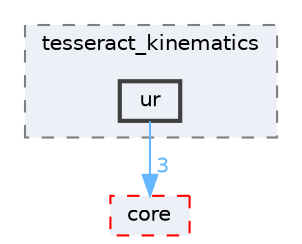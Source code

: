 digraph "tesseract_kinematics/ur/include/tesseract_kinematics/ur"
{
 // LATEX_PDF_SIZE
  bgcolor="transparent";
  edge [fontname=Helvetica,fontsize=10,labelfontname=Helvetica,labelfontsize=10];
  node [fontname=Helvetica,fontsize=10,shape=box,height=0.2,width=0.4];
  compound=true
  subgraph clusterdir_8951acea6b0ef0ca8cebcb4c07bf697c {
    graph [ bgcolor="#edf0f7", pencolor="grey50", label="tesseract_kinematics", fontname=Helvetica,fontsize=10 style="filled,dashed", URL="dir_8951acea6b0ef0ca8cebcb4c07bf697c.html",tooltip=""]
  dir_9570ccea42787d3b8d0e20667900f061 [label="ur", fillcolor="#edf0f7", color="grey25", style="filled,bold", URL="dir_9570ccea42787d3b8d0e20667900f061.html",tooltip=""];
  }
  dir_c514f902ec1d4c8561ea53d834486b22 [label="core", fillcolor="#edf0f7", color="red", style="filled,dashed", URL="dir_c514f902ec1d4c8561ea53d834486b22.html",tooltip=""];
  dir_9570ccea42787d3b8d0e20667900f061->dir_c514f902ec1d4c8561ea53d834486b22 [headlabel="3", labeldistance=1.5 headhref="dir_000112_000009.html" color="steelblue1" fontcolor="steelblue1"];
}
